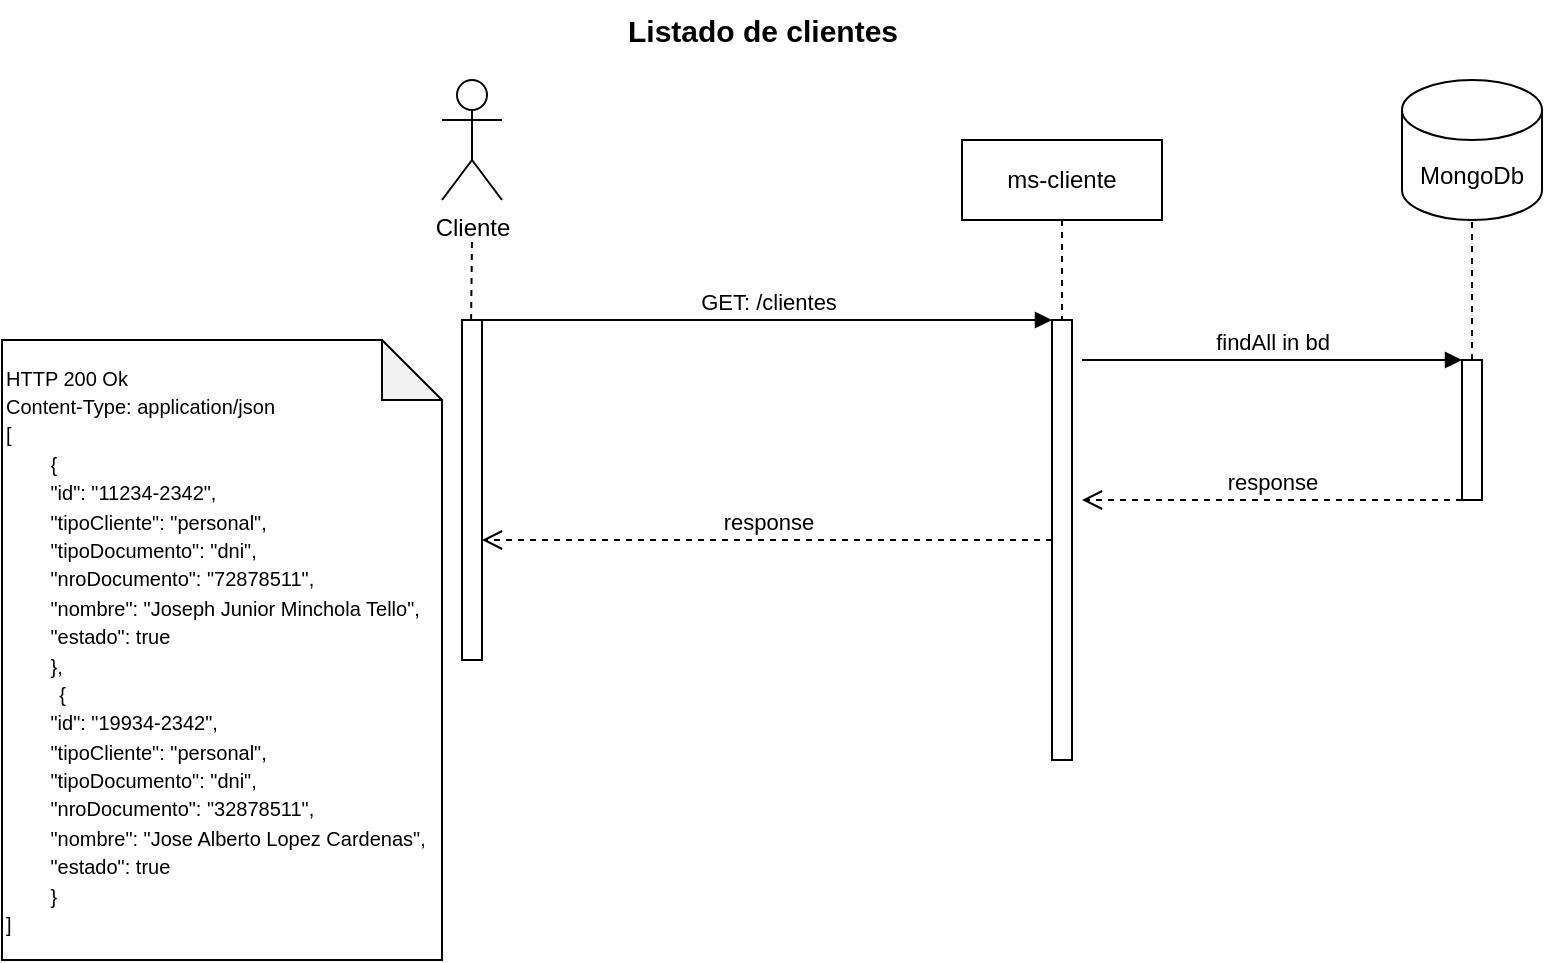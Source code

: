 <mxfile version="25.0.3">
  <diagram name="Page-1" id="2YBvvXClWsGukQMizWep">
    <mxGraphModel dx="789" dy="442" grid="1" gridSize="10" guides="1" tooltips="1" connect="1" arrows="1" fold="1" page="1" pageScale="1" pageWidth="850" pageHeight="1100" math="0" shadow="0">
      <root>
        <mxCell id="0" />
        <mxCell id="1" parent="0" />
        <mxCell id="GSqlG2TXh6d7dTw4NtsY-1" value="ms-cliente" style="shape=umlLifeline;perimeter=lifelinePerimeter;whiteSpace=wrap;html=1;container=0;dropTarget=0;collapsible=0;recursiveResize=0;outlineConnect=0;portConstraint=eastwest;newEdgeStyle={&quot;edgeStyle&quot;:&quot;elbowEdgeStyle&quot;,&quot;elbow&quot;:&quot;vertical&quot;,&quot;curved&quot;:0,&quot;rounded&quot;:0};labelBackgroundColor=none;" vertex="1" parent="1">
          <mxGeometry x="550" y="90" width="100" height="310" as="geometry" />
        </mxCell>
        <mxCell id="GSqlG2TXh6d7dTw4NtsY-2" value="" style="html=1;points=[];perimeter=orthogonalPerimeter;outlineConnect=0;targetShapes=umlLifeline;portConstraint=eastwest;newEdgeStyle={&quot;edgeStyle&quot;:&quot;elbowEdgeStyle&quot;,&quot;elbow&quot;:&quot;vertical&quot;,&quot;curved&quot;:0,&quot;rounded&quot;:0};labelBackgroundColor=none;" vertex="1" parent="GSqlG2TXh6d7dTw4NtsY-1">
          <mxGeometry x="45" y="90" width="10" height="220" as="geometry" />
        </mxCell>
        <mxCell id="GSqlG2TXh6d7dTw4NtsY-3" value="GET: /clientes" style="html=1;verticalAlign=bottom;endArrow=block;edgeStyle=elbowEdgeStyle;elbow=horizontal;curved=0;rounded=0;labelBackgroundColor=none;fontColor=default;" edge="1" parent="1" source="GSqlG2TXh6d7dTw4NtsY-6" target="GSqlG2TXh6d7dTw4NtsY-2">
          <mxGeometry x="0.001" relative="1" as="geometry">
            <mxPoint x="320" y="180" as="sourcePoint" />
            <Array as="points">
              <mxPoint x="405" y="180" />
            </Array>
            <mxPoint x="590" y="180" as="targetPoint" />
            <mxPoint as="offset" />
          </mxGeometry>
        </mxCell>
        <mxCell id="GSqlG2TXh6d7dTw4NtsY-5" value="Cliente" style="shape=umlActor;verticalLabelPosition=bottom;verticalAlign=top;html=1;outlineConnect=0;labelBackgroundColor=none;" vertex="1" parent="1">
          <mxGeometry x="290" y="60" width="30" height="60" as="geometry" />
        </mxCell>
        <mxCell id="GSqlG2TXh6d7dTw4NtsY-6" value="" style="html=1;points=[];perimeter=orthogonalPerimeter;outlineConnect=0;targetShapes=umlLifeline;portConstraint=eastwest;newEdgeStyle={&quot;edgeStyle&quot;:&quot;elbowEdgeStyle&quot;,&quot;elbow&quot;:&quot;vertical&quot;,&quot;curved&quot;:0,&quot;rounded&quot;:0};labelBackgroundColor=none;" vertex="1" parent="1">
          <mxGeometry x="300" y="180" width="10" height="170" as="geometry" />
        </mxCell>
        <mxCell id="GSqlG2TXh6d7dTw4NtsY-7" value="" style="endArrow=none;dashed=1;html=1;rounded=0;labelBackgroundColor=none;fontColor=default;" edge="1" parent="1">
          <mxGeometry width="50" height="50" relative="1" as="geometry">
            <mxPoint x="304.55" y="180" as="sourcePoint" />
            <mxPoint x="305" y="140" as="targetPoint" />
          </mxGeometry>
        </mxCell>
        <mxCell id="GSqlG2TXh6d7dTw4NtsY-11" value="MongoDb" style="shape=cylinder3;whiteSpace=wrap;html=1;boundedLbl=1;backgroundOutline=1;size=15;" vertex="1" parent="1">
          <mxGeometry x="770" y="60" width="70" height="70" as="geometry" />
        </mxCell>
        <mxCell id="GSqlG2TXh6d7dTw4NtsY-12" value="" style="endArrow=none;dashed=1;html=1;rounded=0;entryX=0.5;entryY=1;entryDx=0;entryDy=0;entryPerimeter=0;" edge="1" parent="1" source="GSqlG2TXh6d7dTw4NtsY-18" target="GSqlG2TXh6d7dTw4NtsY-11">
          <mxGeometry width="50" height="50" relative="1" as="geometry">
            <mxPoint x="800" y="480" as="sourcePoint" />
            <mxPoint x="820" y="170" as="targetPoint" />
          </mxGeometry>
        </mxCell>
        <mxCell id="GSqlG2TXh6d7dTw4NtsY-13" value="findAll in bd" style="html=1;verticalAlign=bottom;endArrow=block;curved=0;rounded=0;" edge="1" parent="1">
          <mxGeometry width="80" relative="1" as="geometry">
            <mxPoint x="610" y="200" as="sourcePoint" />
            <mxPoint x="800" y="200" as="targetPoint" />
          </mxGeometry>
        </mxCell>
        <mxCell id="GSqlG2TXh6d7dTw4NtsY-14" value="response" style="html=1;verticalAlign=bottom;endArrow=open;dashed=1;endSize=8;curved=0;rounded=0;" edge="1" parent="1">
          <mxGeometry relative="1" as="geometry">
            <mxPoint x="595" y="290" as="sourcePoint" />
            <mxPoint x="310" y="290" as="targetPoint" />
          </mxGeometry>
        </mxCell>
        <mxCell id="GSqlG2TXh6d7dTw4NtsY-15" value="&lt;font style=&quot;font-size: 10px;&quot;&gt;HTTP 200 Ok&lt;/font&gt;&lt;div&gt;&lt;font style=&quot;font-size: 10px;&quot;&gt;Content-Type: application/json&lt;/font&gt;&lt;/div&gt;&lt;div&gt;&lt;font style=&quot;font-size: 10px;&quot;&gt;[&lt;/font&gt;&lt;/div&gt;&lt;div&gt;&lt;font style=&quot;font-size: 10px;&quot;&gt;&lt;span style=&quot;white-space: pre;&quot;&gt;&#x9;&lt;/span&gt;{&lt;/font&gt;&lt;/div&gt;&lt;div&gt;&lt;font style=&quot;font-size: 10px;&quot;&gt;&lt;span style=&quot;white-space: pre;&quot;&gt;&#x9;&lt;/span&gt;&quot;id&lt;/font&gt;&lt;span style=&quot;font-size: 10px; background-color: initial;&quot;&gt;&quot;: &quot;11234-2342&quot;,&lt;/span&gt;&lt;/div&gt;&lt;div&gt;&lt;span style=&quot;font-size: 10px; background-color: initial;&quot;&gt;&lt;span style=&quot;white-space: pre;&quot;&gt;&#x9;&lt;/span&gt;&quot;tipoCliente&quot;: &quot;personal&quot;,&lt;br&gt;&lt;/span&gt;&lt;/div&gt;&lt;div&gt;&lt;span style=&quot;font-size: 10px; background-color: initial;&quot;&gt;&lt;span style=&quot;white-space: pre;&quot;&gt;&#x9;&lt;/span&gt;&quot;tipoDocumento&quot;: &quot;dni&quot;,&lt;br&gt;&lt;/span&gt;&lt;/div&gt;&lt;div&gt;&lt;span style=&quot;font-size: 10px; background-color: initial;&quot;&gt;&lt;span style=&quot;white-space: pre;&quot;&gt;&#x9;&lt;/span&gt;&quot;nroDocumento&quot;: &quot;72878511&quot;,&lt;br&gt;&lt;/span&gt;&lt;/div&gt;&lt;div&gt;&lt;span style=&quot;font-size: 10px; background-color: initial;&quot;&gt;&lt;span style=&quot;white-space: pre;&quot;&gt;&#x9;&lt;/span&gt;&quot;nombre&quot;: &quot;Joseph Junior Minchola Tello&quot;,&lt;br&gt;&lt;/span&gt;&lt;/div&gt;&lt;div&gt;&lt;span style=&quot;font-size: 10px; background-color: initial;&quot;&gt;&lt;span style=&quot;white-space: pre;&quot;&gt;&#x9;&lt;/span&gt;&quot;estado&quot;: true&lt;br&gt;&lt;/span&gt;&lt;/div&gt;&lt;div&gt;&lt;font style=&quot;font-size: 10px;&quot;&gt;&lt;span style=&quot;white-space: pre;&quot;&gt;&#x9;&lt;/span&gt;},&lt;/font&gt;&lt;/div&gt;&lt;div&gt;&lt;span style=&quot;white-space: pre;&quot;&gt;&#x9;&lt;/span&gt;&lt;span style=&quot;font-size: 10px; background-color: initial;&quot;&gt;{&lt;/span&gt;&lt;br&gt;&lt;/div&gt;&lt;div&gt;&lt;font style=&quot;font-size: 10px;&quot;&gt;&lt;span style=&quot;white-space: pre;&quot;&gt;&#x9;&lt;/span&gt;&quot;id&lt;/font&gt;&lt;span style=&quot;font-size: 10px; background-color: initial;&quot;&gt;&quot;: &quot;19934-2342&quot;,&lt;/span&gt;&lt;/div&gt;&lt;div&gt;&lt;span style=&quot;font-size: 10px; background-color: initial;&quot;&gt;&lt;span style=&quot;white-space: pre;&quot;&gt;&#x9;&lt;/span&gt;&quot;tipoCliente&quot;: &quot;personal&quot;,&lt;br&gt;&lt;/span&gt;&lt;/div&gt;&lt;div&gt;&lt;span style=&quot;font-size: 10px; background-color: initial;&quot;&gt;&lt;span style=&quot;white-space: pre;&quot;&gt;&#x9;&lt;/span&gt;&quot;tipoDocumento&quot;: &quot;dni&quot;,&lt;br&gt;&lt;/span&gt;&lt;/div&gt;&lt;div&gt;&lt;span style=&quot;font-size: 10px; background-color: initial;&quot;&gt;&lt;span style=&quot;white-space: pre;&quot;&gt;&#x9;&lt;/span&gt;&quot;nroDocumento&quot;: &quot;32878511&quot;,&lt;br&gt;&lt;/span&gt;&lt;/div&gt;&lt;div&gt;&lt;span style=&quot;font-size: 10px; background-color: initial;&quot;&gt;&lt;span style=&quot;white-space: pre;&quot;&gt;&#x9;&lt;/span&gt;&quot;nombre&quot;: &quot;Jose Alberto Lopez Cardenas&quot;,&lt;br&gt;&lt;/span&gt;&lt;/div&gt;&lt;div&gt;&lt;span style=&quot;font-size: 10px; background-color: initial;&quot;&gt;&lt;span style=&quot;white-space: pre;&quot;&gt;&#x9;&lt;/span&gt;&quot;estado&quot;: true&lt;br&gt;&lt;/span&gt;&lt;/div&gt;&lt;div&gt;&lt;font style=&quot;font-size: 10px;&quot;&gt;&lt;span style=&quot;white-space: pre;&quot;&gt;&#x9;&lt;/span&gt;}&lt;/font&gt;&lt;/div&gt;&lt;div&gt;&lt;font style=&quot;font-size: 10px;&quot;&gt;]&lt;/font&gt;&lt;/div&gt;" style="shape=note;whiteSpace=wrap;html=1;backgroundOutline=1;darkOpacity=0.05;align=left;" vertex="1" parent="1">
          <mxGeometry x="70" y="190" width="220" height="310" as="geometry" />
        </mxCell>
        <mxCell id="GSqlG2TXh6d7dTw4NtsY-16" value="&lt;b&gt;&lt;font style=&quot;font-size: 15px;&quot;&gt;Listado de clientes&lt;/font&gt;&lt;/b&gt;" style="text;html=1;align=center;verticalAlign=middle;resizable=0;points=[];autosize=1;strokeColor=none;fillColor=none;" vertex="1" parent="1">
          <mxGeometry x="370" y="20" width="160" height="30" as="geometry" />
        </mxCell>
        <mxCell id="GSqlG2TXh6d7dTw4NtsY-17" value="" style="endArrow=none;dashed=1;html=1;rounded=0;entryX=0.5;entryY=1;entryDx=0;entryDy=0;entryPerimeter=0;" edge="1" parent="1" target="GSqlG2TXh6d7dTw4NtsY-18">
          <mxGeometry width="50" height="50" relative="1" as="geometry">
            <mxPoint x="810" y="270" as="sourcePoint" />
            <mxPoint x="805" y="130" as="targetPoint" />
          </mxGeometry>
        </mxCell>
        <mxCell id="GSqlG2TXh6d7dTw4NtsY-18" value="" style="html=1;points=[];perimeter=orthogonalPerimeter;outlineConnect=0;targetShapes=umlLifeline;portConstraint=eastwest;newEdgeStyle={&quot;edgeStyle&quot;:&quot;elbowEdgeStyle&quot;,&quot;elbow&quot;:&quot;vertical&quot;,&quot;curved&quot;:0,&quot;rounded&quot;:0};labelBackgroundColor=none;" vertex="1" parent="1">
          <mxGeometry x="800" y="200" width="10" height="70" as="geometry" />
        </mxCell>
        <mxCell id="GSqlG2TXh6d7dTw4NtsY-19" value="response" style="html=1;verticalAlign=bottom;endArrow=open;dashed=1;endSize=8;edgeStyle=elbowEdgeStyle;elbow=vertical;curved=0;rounded=0;labelBackgroundColor=none;fontColor=default;" edge="1" parent="1">
          <mxGeometry relative="1" as="geometry">
            <mxPoint x="610" y="270" as="targetPoint" />
            <Array as="points">
              <mxPoint x="625" y="270" />
            </Array>
            <mxPoint x="800" y="270" as="sourcePoint" />
          </mxGeometry>
        </mxCell>
      </root>
    </mxGraphModel>
  </diagram>
</mxfile>
